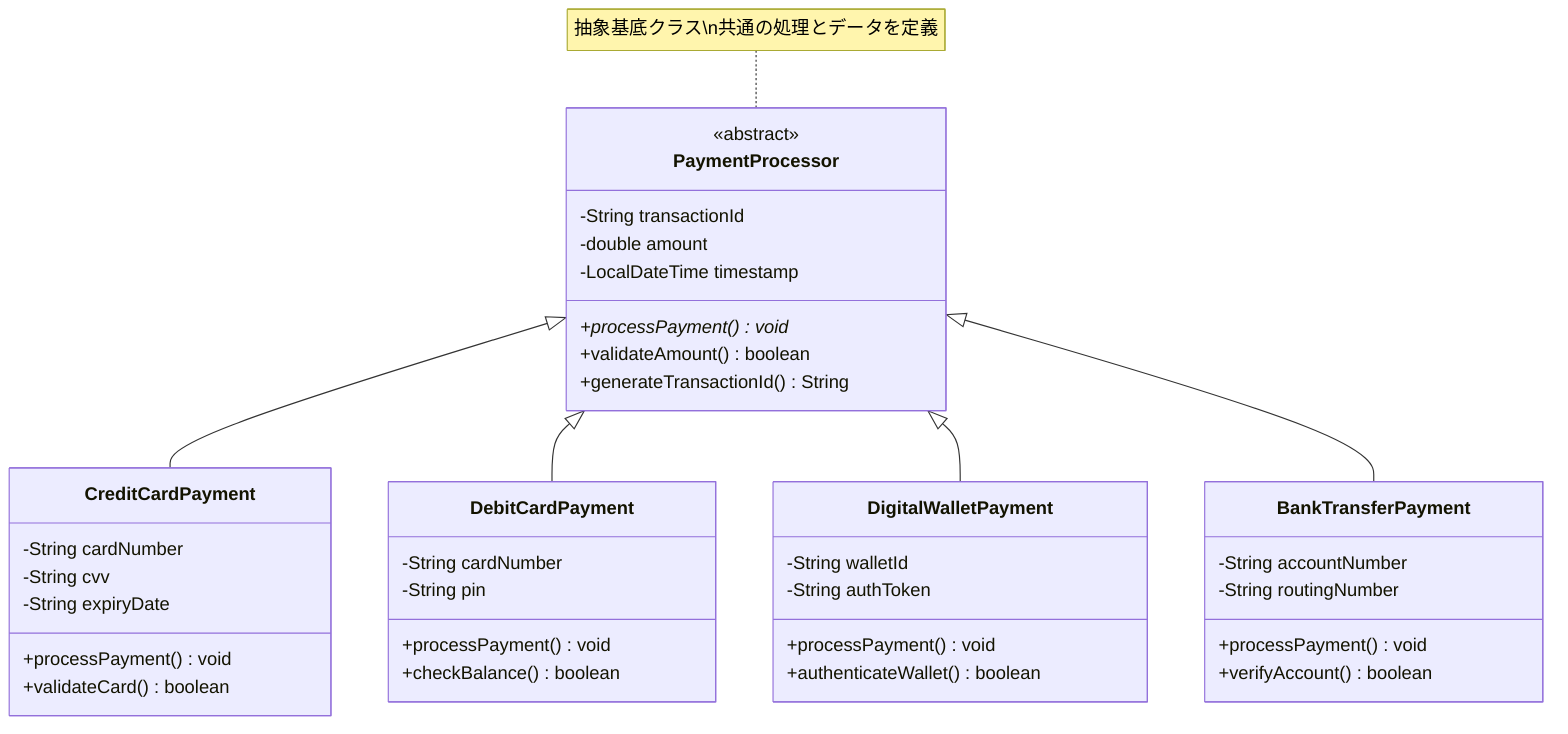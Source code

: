 classDiagram
    class PaymentProcessor {
        <<abstract>>
        -String transactionId
        -double amount
        -LocalDateTime timestamp
        +processPayment() void*
        +validateAmount() boolean
        +generateTransactionId() String
    }
    
    class CreditCardPayment {
        -String cardNumber
        -String cvv
        -String expiryDate
        +processPayment() void
        +validateCard() boolean
    }
    
    class DebitCardPayment {
        -String cardNumber
        -String pin
        +processPayment() void
        +checkBalance() boolean
    }
    
    class DigitalWalletPayment {
        -String walletId
        -String authToken
        +processPayment() void
        +authenticateWallet() boolean
    }
    
    class BankTransferPayment {
        -String accountNumber
        -String routingNumber
        +processPayment() void
        +verifyAccount() boolean
    }
    
    PaymentProcessor <|-- CreditCardPayment
    PaymentProcessor <|-- DebitCardPayment
    PaymentProcessor <|-- DigitalWalletPayment
    PaymentProcessor <|-- BankTransferPayment
    
    note for PaymentProcessor "抽象基底クラス\n共通の処理とデータを定義"